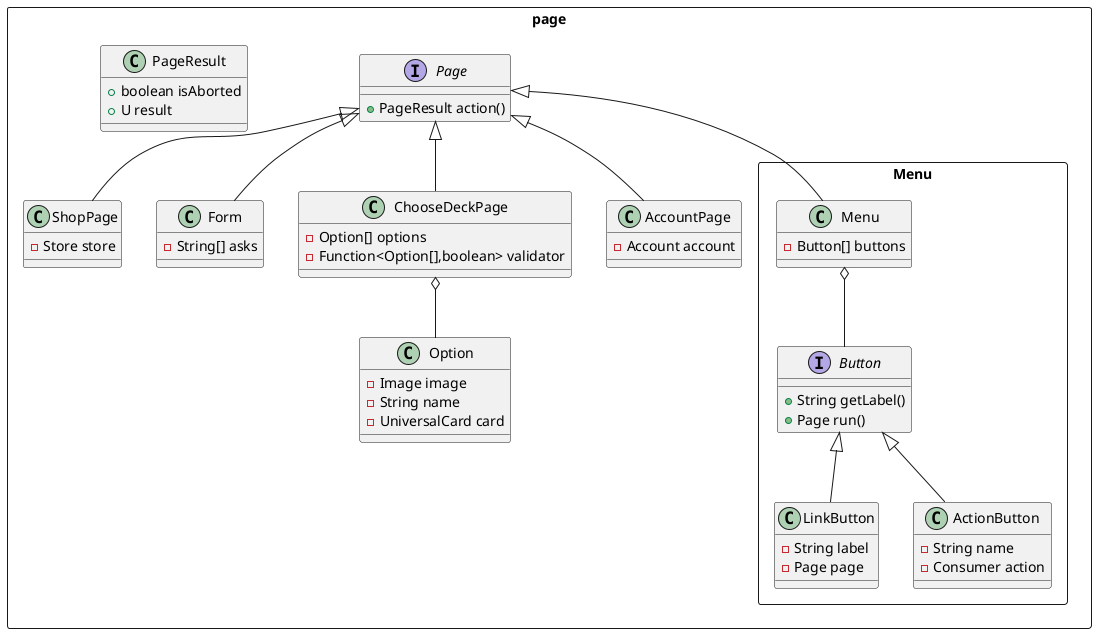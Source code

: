 @startuml

package page <<Rectangle>> {

  class ShopPage {
    -Store store
  }
  Page <|-- ShopPage

  Class PageResult {
    +boolean isAborted
    +U result
  }

  Interface Page {
    +PageResult action()
  }

  class Form {
    -String[] asks
  }
  Page <|-- Form

  class ChooseDeckPage {
    -Option[] options
    -Function<Option[],boolean> validator
  }
  Page <|-- ChooseDeckPage


  package Menu <<Rectangle>> {

    class Menu {
      -Button[] buttons
    }
    Page <|-- Menu

    interface Button {
      +String getLabel()
      +Page run()
    }
    Menu o-- Button

    class LinkButton {
      -String label
      -Page page
    }
    Button <|-- LinkButton

    class ActionButton {
      -String name
      -Consumer action
    }
    Button <|-- ActionButton
  }

  class Option {
    -Image image
    -String name
    -UniversalCard card
  }
  ChooseDeckPage o-- Option

  class AccountPage {
    -Account account
  }
  Page <|-- AccountPage
}

@enduml